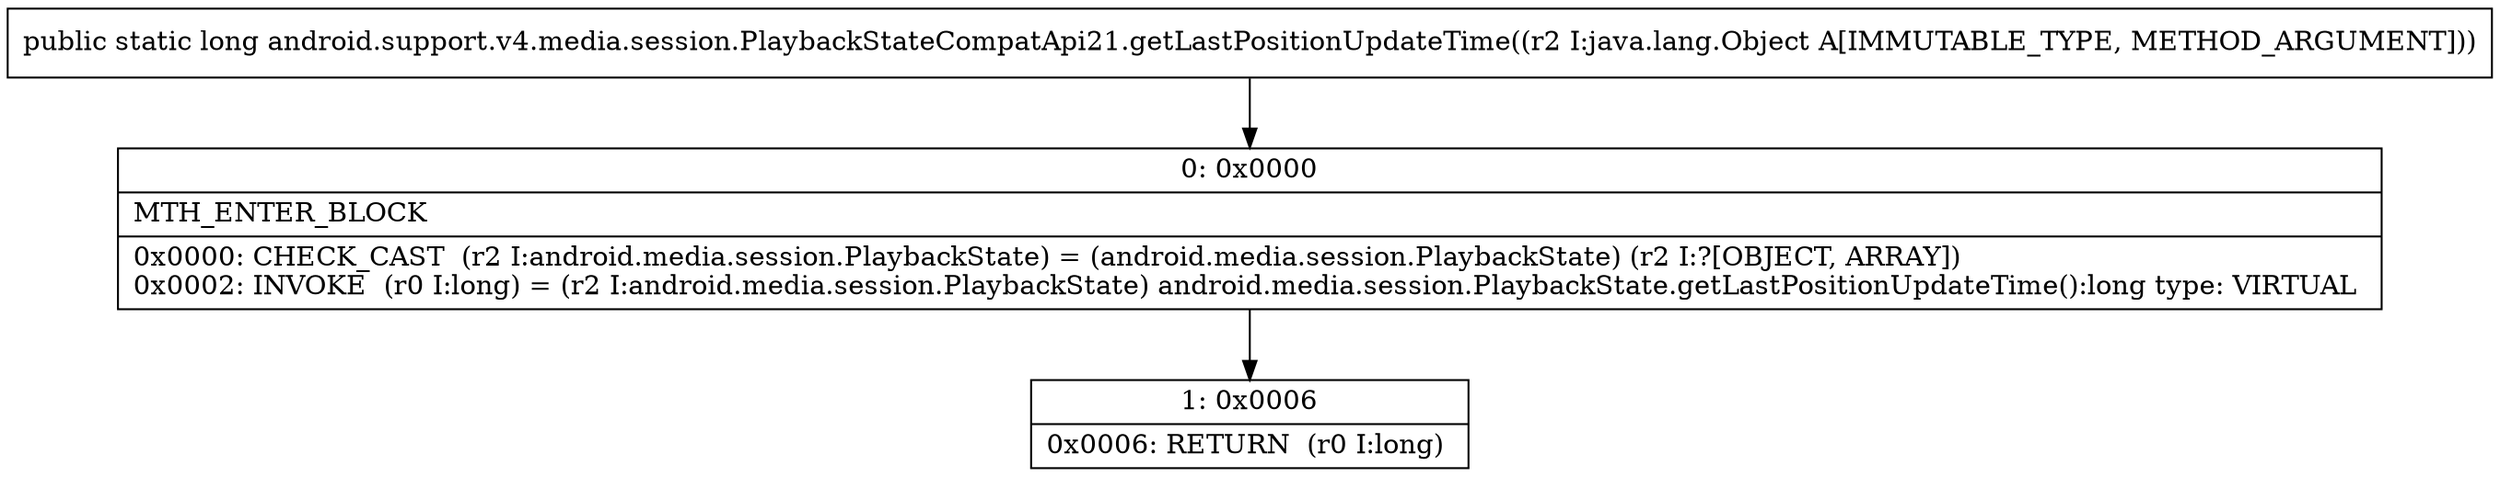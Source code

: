 digraph "CFG forandroid.support.v4.media.session.PlaybackStateCompatApi21.getLastPositionUpdateTime(Ljava\/lang\/Object;)J" {
Node_0 [shape=record,label="{0\:\ 0x0000|MTH_ENTER_BLOCK\l|0x0000: CHECK_CAST  (r2 I:android.media.session.PlaybackState) = (android.media.session.PlaybackState) (r2 I:?[OBJECT, ARRAY]) \l0x0002: INVOKE  (r0 I:long) = (r2 I:android.media.session.PlaybackState) android.media.session.PlaybackState.getLastPositionUpdateTime():long type: VIRTUAL \l}"];
Node_1 [shape=record,label="{1\:\ 0x0006|0x0006: RETURN  (r0 I:long) \l}"];
MethodNode[shape=record,label="{public static long android.support.v4.media.session.PlaybackStateCompatApi21.getLastPositionUpdateTime((r2 I:java.lang.Object A[IMMUTABLE_TYPE, METHOD_ARGUMENT])) }"];
MethodNode -> Node_0;
Node_0 -> Node_1;
}

